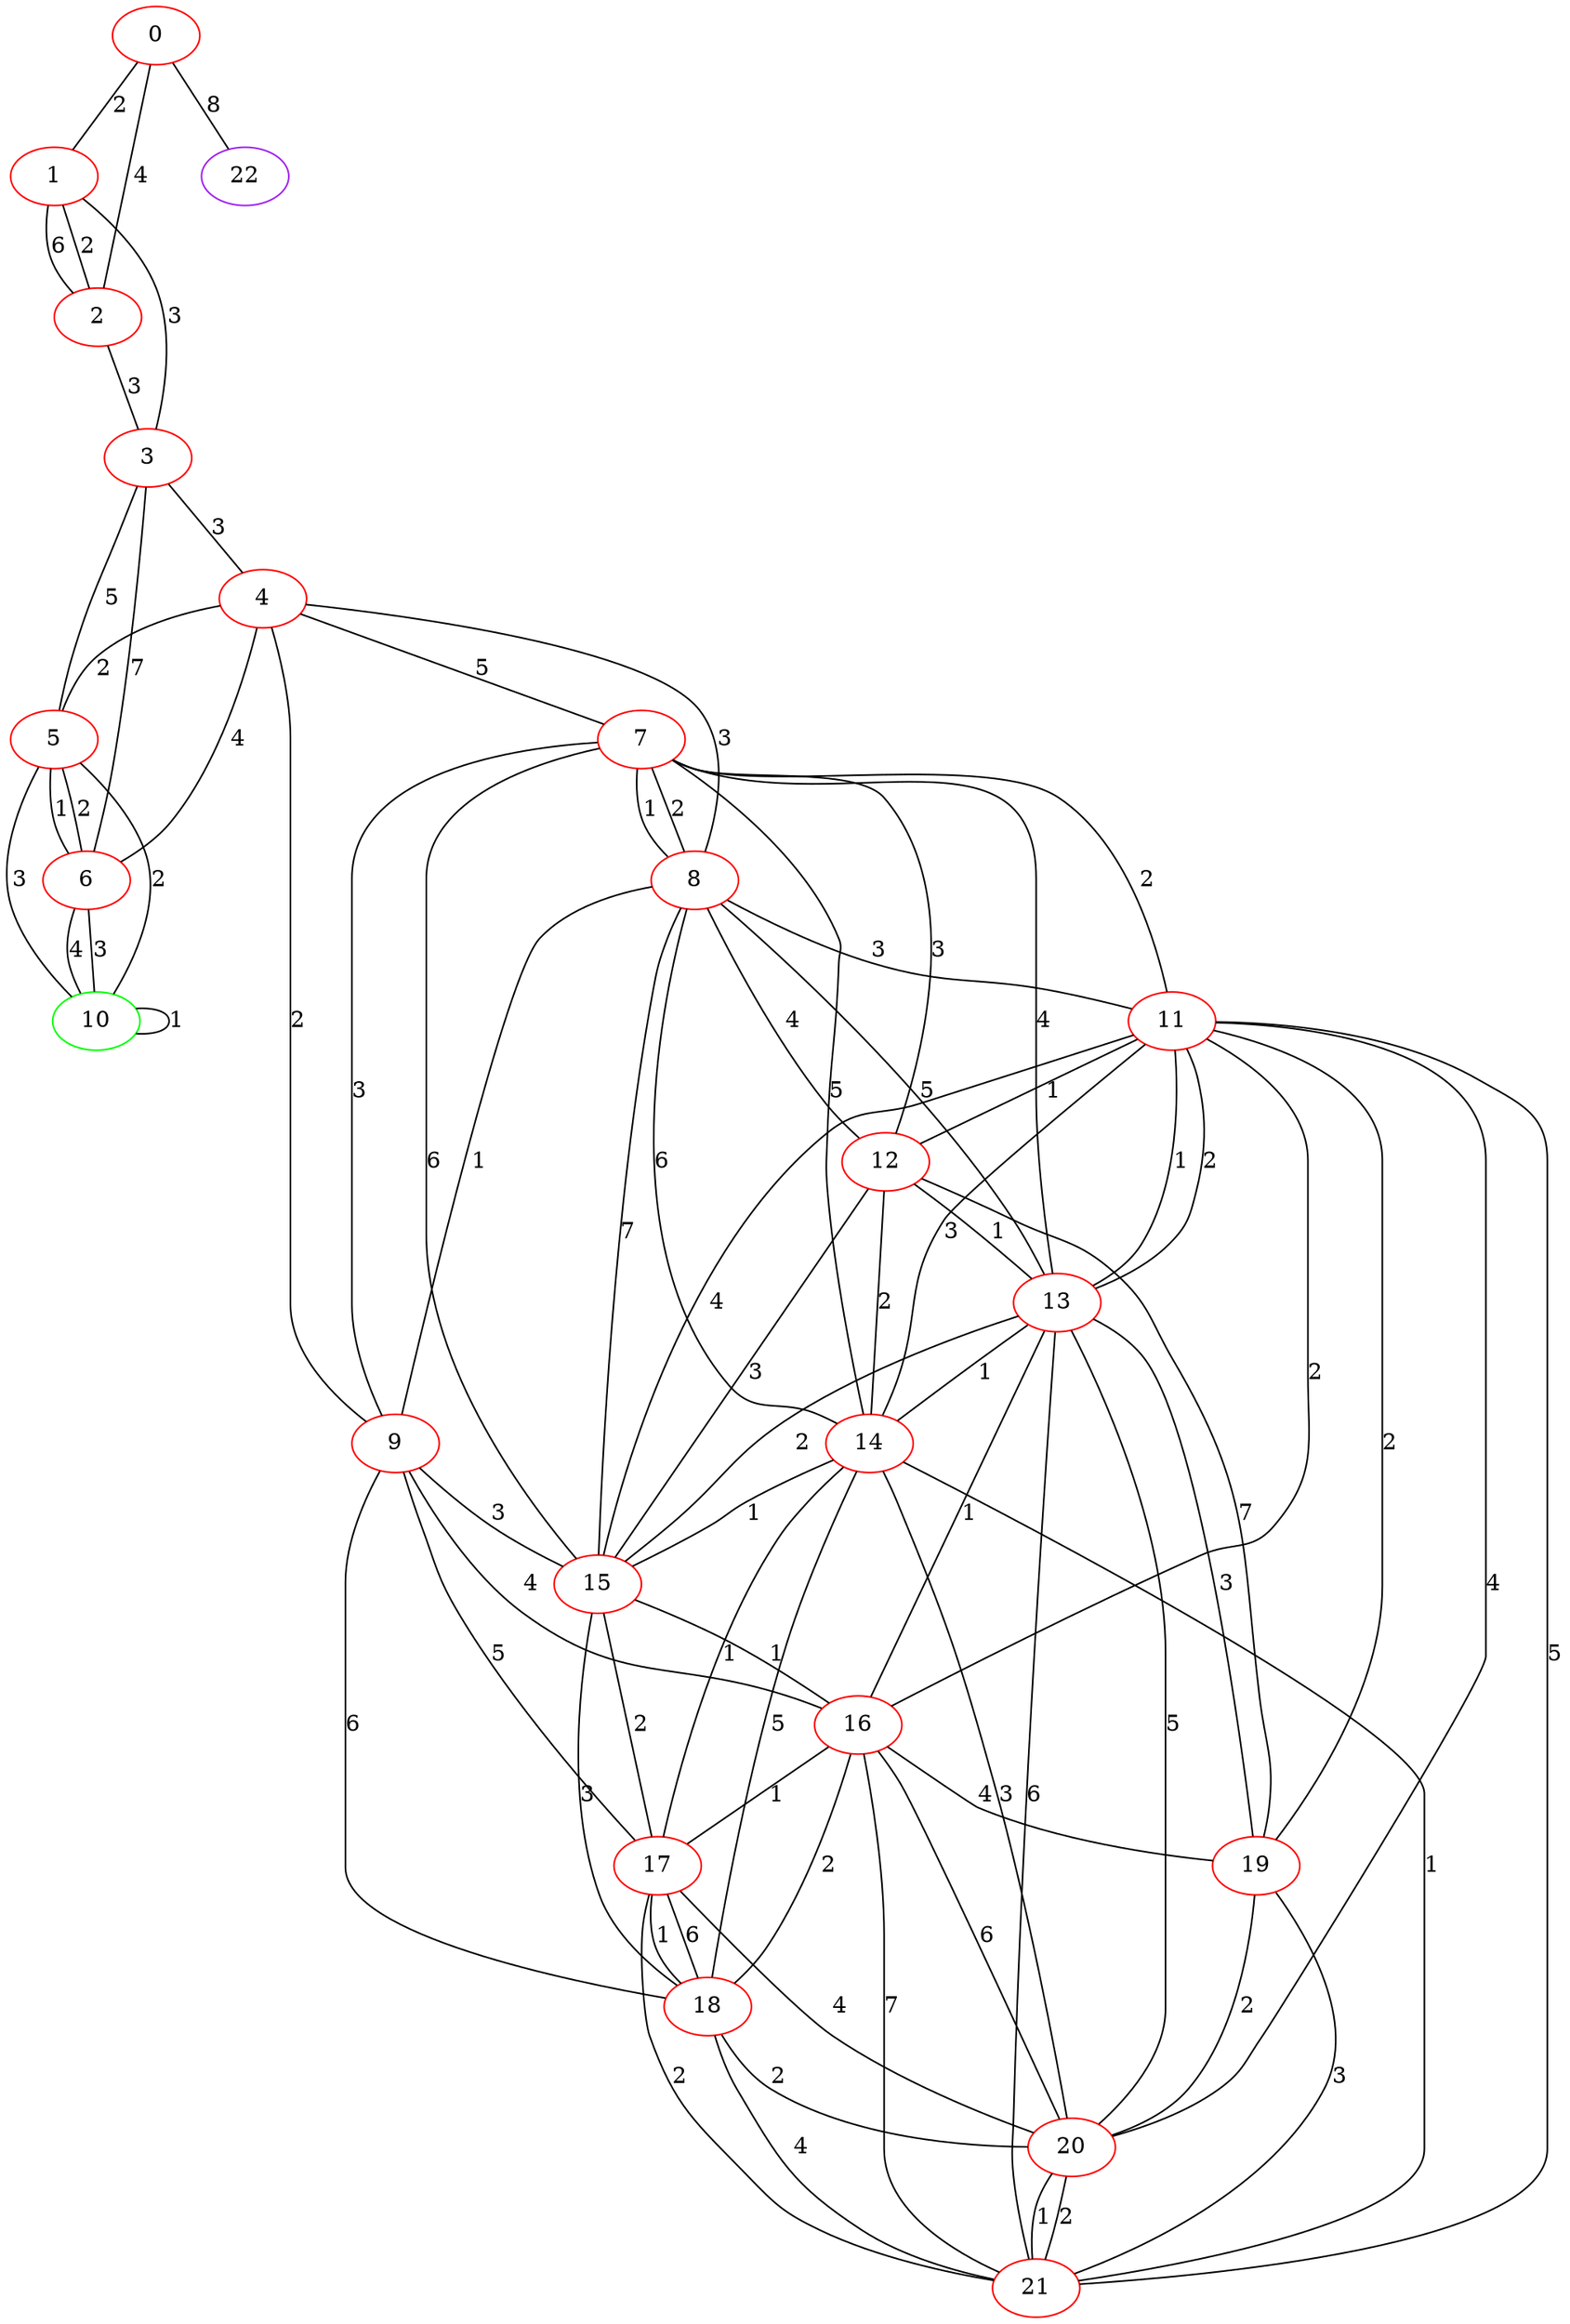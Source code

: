 graph "" {
0 [color=red, weight=1];
1 [color=red, weight=1];
2 [color=red, weight=1];
3 [color=red, weight=1];
4 [color=red, weight=1];
5 [color=red, weight=1];
6 [color=red, weight=1];
7 [color=red, weight=1];
8 [color=red, weight=1];
9 [color=red, weight=1];
10 [color=green, weight=2];
11 [color=red, weight=1];
12 [color=red, weight=1];
13 [color=red, weight=1];
14 [color=red, weight=1];
15 [color=red, weight=1];
16 [color=red, weight=1];
17 [color=red, weight=1];
18 [color=red, weight=1];
19 [color=red, weight=1];
20 [color=red, weight=1];
21 [color=red, weight=1];
22 [color=purple, weight=4];
0 -- 1  [key=0, label=2];
0 -- 2  [key=0, label=4];
0 -- 22  [key=0, label=8];
1 -- 2  [key=0, label=2];
1 -- 2  [key=1, label=6];
1 -- 3  [key=0, label=3];
2 -- 3  [key=0, label=3];
3 -- 4  [key=0, label=3];
3 -- 5  [key=0, label=5];
3 -- 6  [key=0, label=7];
4 -- 5  [key=0, label=2];
4 -- 6  [key=0, label=4];
4 -- 7  [key=0, label=5];
4 -- 8  [key=0, label=3];
4 -- 9  [key=0, label=2];
5 -- 10  [key=0, label=2];
5 -- 10  [key=1, label=3];
5 -- 6  [key=0, label=1];
5 -- 6  [key=1, label=2];
6 -- 10  [key=0, label=3];
6 -- 10  [key=1, label=4];
7 -- 8  [key=0, label=1];
7 -- 8  [key=1, label=2];
7 -- 9  [key=0, label=3];
7 -- 11  [key=0, label=2];
7 -- 12  [key=0, label=3];
7 -- 13  [key=0, label=4];
7 -- 14  [key=0, label=5];
7 -- 15  [key=0, label=6];
8 -- 9  [key=0, label=1];
8 -- 11  [key=0, label=3];
8 -- 12  [key=0, label=4];
8 -- 13  [key=0, label=5];
8 -- 14  [key=0, label=6];
8 -- 15  [key=0, label=7];
9 -- 15  [key=0, label=3];
9 -- 16  [key=0, label=4];
9 -- 17  [key=0, label=5];
9 -- 18  [key=0, label=6];
10 -- 10  [key=0, label=1];
11 -- 12  [key=0, label=1];
11 -- 13  [key=0, label=1];
11 -- 13  [key=1, label=2];
11 -- 14  [key=0, label=3];
11 -- 15  [key=0, label=4];
11 -- 16  [key=0, label=2];
11 -- 19  [key=0, label=2];
11 -- 20  [key=0, label=4];
11 -- 21  [key=0, label=5];
12 -- 13  [key=0, label=1];
12 -- 14  [key=0, label=2];
12 -- 15  [key=0, label=3];
12 -- 19  [key=0, label=7];
13 -- 14  [key=0, label=1];
13 -- 15  [key=0, label=2];
13 -- 16  [key=0, label=1];
13 -- 19  [key=0, label=3];
13 -- 20  [key=0, label=5];
13 -- 21  [key=0, label=6];
14 -- 15  [key=0, label=1];
14 -- 17  [key=0, label=1];
14 -- 18  [key=0, label=5];
14 -- 20  [key=0, label=3];
14 -- 21  [key=0, label=1];
15 -- 16  [key=0, label=1];
15 -- 17  [key=0, label=2];
15 -- 18  [key=0, label=3];
16 -- 17  [key=0, label=1];
16 -- 18  [key=0, label=2];
16 -- 19  [key=0, label=4];
16 -- 20  [key=0, label=6];
16 -- 21  [key=0, label=7];
17 -- 18  [key=0, label=1];
17 -- 18  [key=1, label=6];
17 -- 20  [key=0, label=4];
17 -- 21  [key=0, label=2];
18 -- 20  [key=0, label=2];
18 -- 21  [key=0, label=4];
19 -- 20  [key=0, label=2];
19 -- 21  [key=0, label=3];
20 -- 21  [key=0, label=2];
20 -- 21  [key=1, label=1];
}
